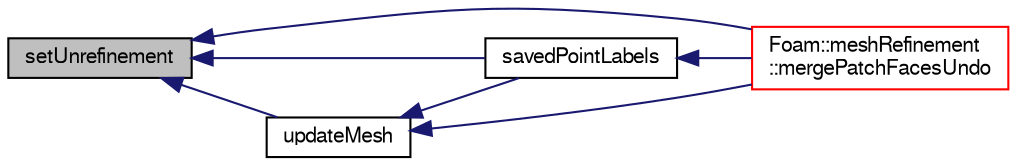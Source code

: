 digraph "setUnrefinement"
{
  bgcolor="transparent";
  edge [fontname="FreeSans",fontsize="10",labelfontname="FreeSans",labelfontsize="10"];
  node [fontname="FreeSans",fontsize="10",shape=record];
  rankdir="LR";
  Node3641 [label="setUnrefinement",height=0.2,width=0.4,color="black", fillcolor="grey75", style="filled", fontcolor="black"];
  Node3641 -> Node3642 [dir="back",color="midnightblue",fontsize="10",style="solid",fontname="FreeSans"];
  Node3642 [label="Foam::meshRefinement\l::mergePatchFacesUndo",height=0.2,width=0.4,color="red",URL="$a24662.html#a46abeca243f55035145fe45edc956bef",tooltip="Merge coplanar faces. preserveFaces is != -1 for faces. "];
  Node3641 -> Node3644 [dir="back",color="midnightblue",fontsize="10",style="solid",fontname="FreeSans"];
  Node3644 [label="savedPointLabels",height=0.2,width=0.4,color="black",URL="$a21634.html#a19bca402414892496a540bdb28ab348e",tooltip="If undoable: set of original point labels of stored points. "];
  Node3644 -> Node3642 [dir="back",color="midnightblue",fontsize="10",style="solid",fontname="FreeSans"];
  Node3641 -> Node3645 [dir="back",color="midnightblue",fontsize="10",style="solid",fontname="FreeSans"];
  Node3645 [label="updateMesh",height=0.2,width=0.4,color="black",URL="$a21634.html#ad57565956fd4064299f4bd3c4eebb1d4",tooltip="Force recalculation of locally stored data on topological change. "];
  Node3645 -> Node3642 [dir="back",color="midnightblue",fontsize="10",style="solid",fontname="FreeSans"];
  Node3645 -> Node3644 [dir="back",color="midnightblue",fontsize="10",style="solid",fontname="FreeSans"];
}
